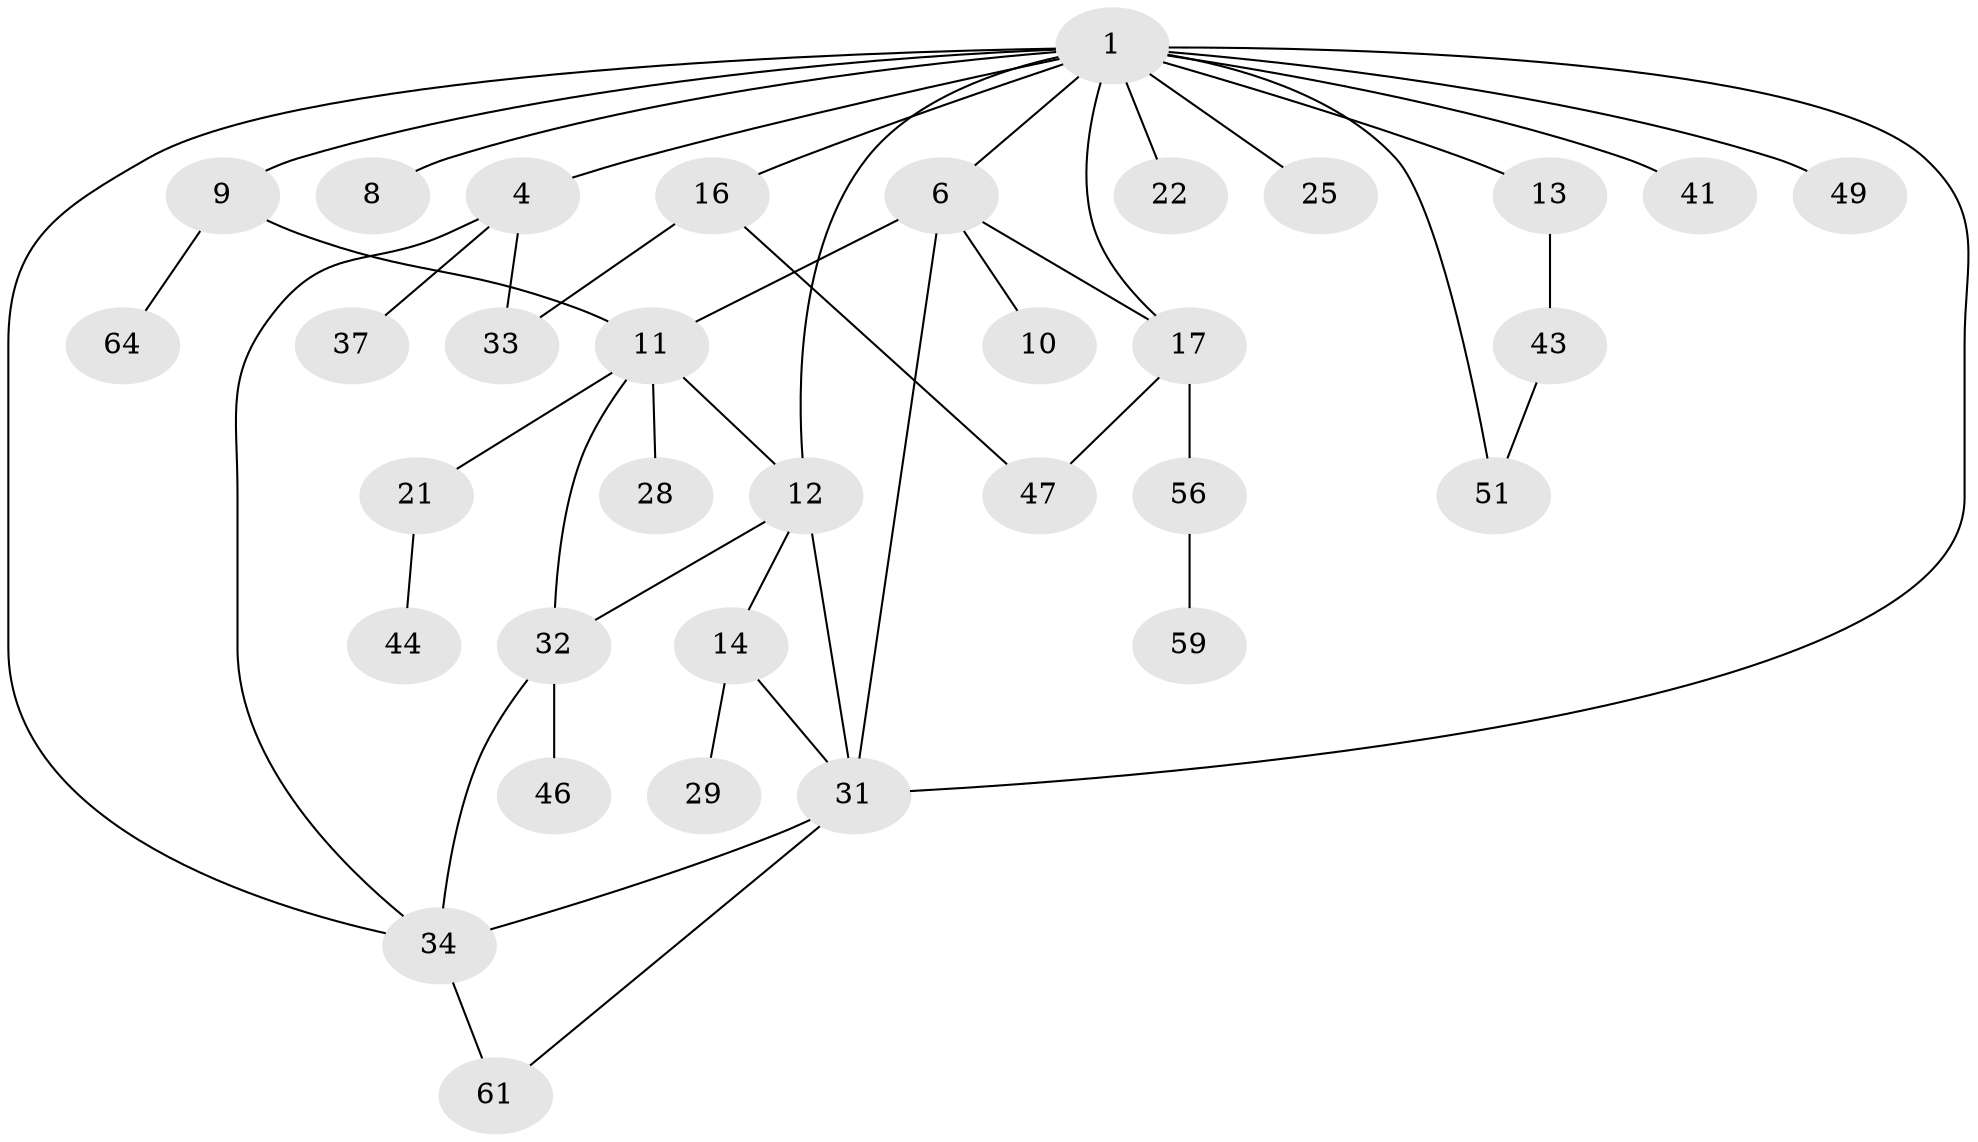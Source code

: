 // original degree distribution, {5: 0.04477611940298507, 6: 0.05970149253731343, 4: 0.08955223880597014, 2: 0.40298507462686567, 3: 0.14925373134328357, 1: 0.2537313432835821}
// Generated by graph-tools (version 1.1) at 2025/13/03/09/25 04:13:34]
// undirected, 33 vertices, 46 edges
graph export_dot {
graph [start="1"]
  node [color=gray90,style=filled];
  1 [super="+2+62"];
  4;
  6 [super="+24"];
  8 [super="+58"];
  9;
  10;
  11 [super="+15+63+38"];
  12 [super="+19"];
  13;
  14 [super="+18+20"];
  16 [super="+27"];
  17 [super="+55+30"];
  21;
  22 [super="+23"];
  25;
  28;
  29 [super="+66"];
  31 [super="+54+45+52"];
  32 [super="+35"];
  33 [super="+40"];
  34 [super="+36"];
  37;
  41;
  43 [super="+65"];
  44 [super="+53"];
  46;
  47;
  49;
  51;
  56;
  59 [super="+60"];
  61;
  64;
  1 -- 16;
  1 -- 51;
  1 -- 31;
  1 -- 4;
  1 -- 6;
  1 -- 8;
  1 -- 41;
  1 -- 9;
  1 -- 13;
  1 -- 17;
  1 -- 49;
  1 -- 22 [weight=2];
  1 -- 25;
  1 -- 34;
  1 -- 12;
  4 -- 33;
  4 -- 34;
  4 -- 37;
  6 -- 10;
  6 -- 11;
  6 -- 17;
  6 -- 31;
  9 -- 64;
  9 -- 11;
  11 -- 12;
  11 -- 28;
  11 -- 21;
  11 -- 32;
  12 -- 14;
  12 -- 32;
  12 -- 31;
  13 -- 43;
  14 -- 29;
  14 -- 31;
  16 -- 33;
  16 -- 47;
  17 -- 56;
  17 -- 47;
  21 -- 44;
  31 -- 61;
  31 -- 34;
  32 -- 46;
  32 -- 34;
  34 -- 61;
  43 -- 51;
  56 -- 59;
}
